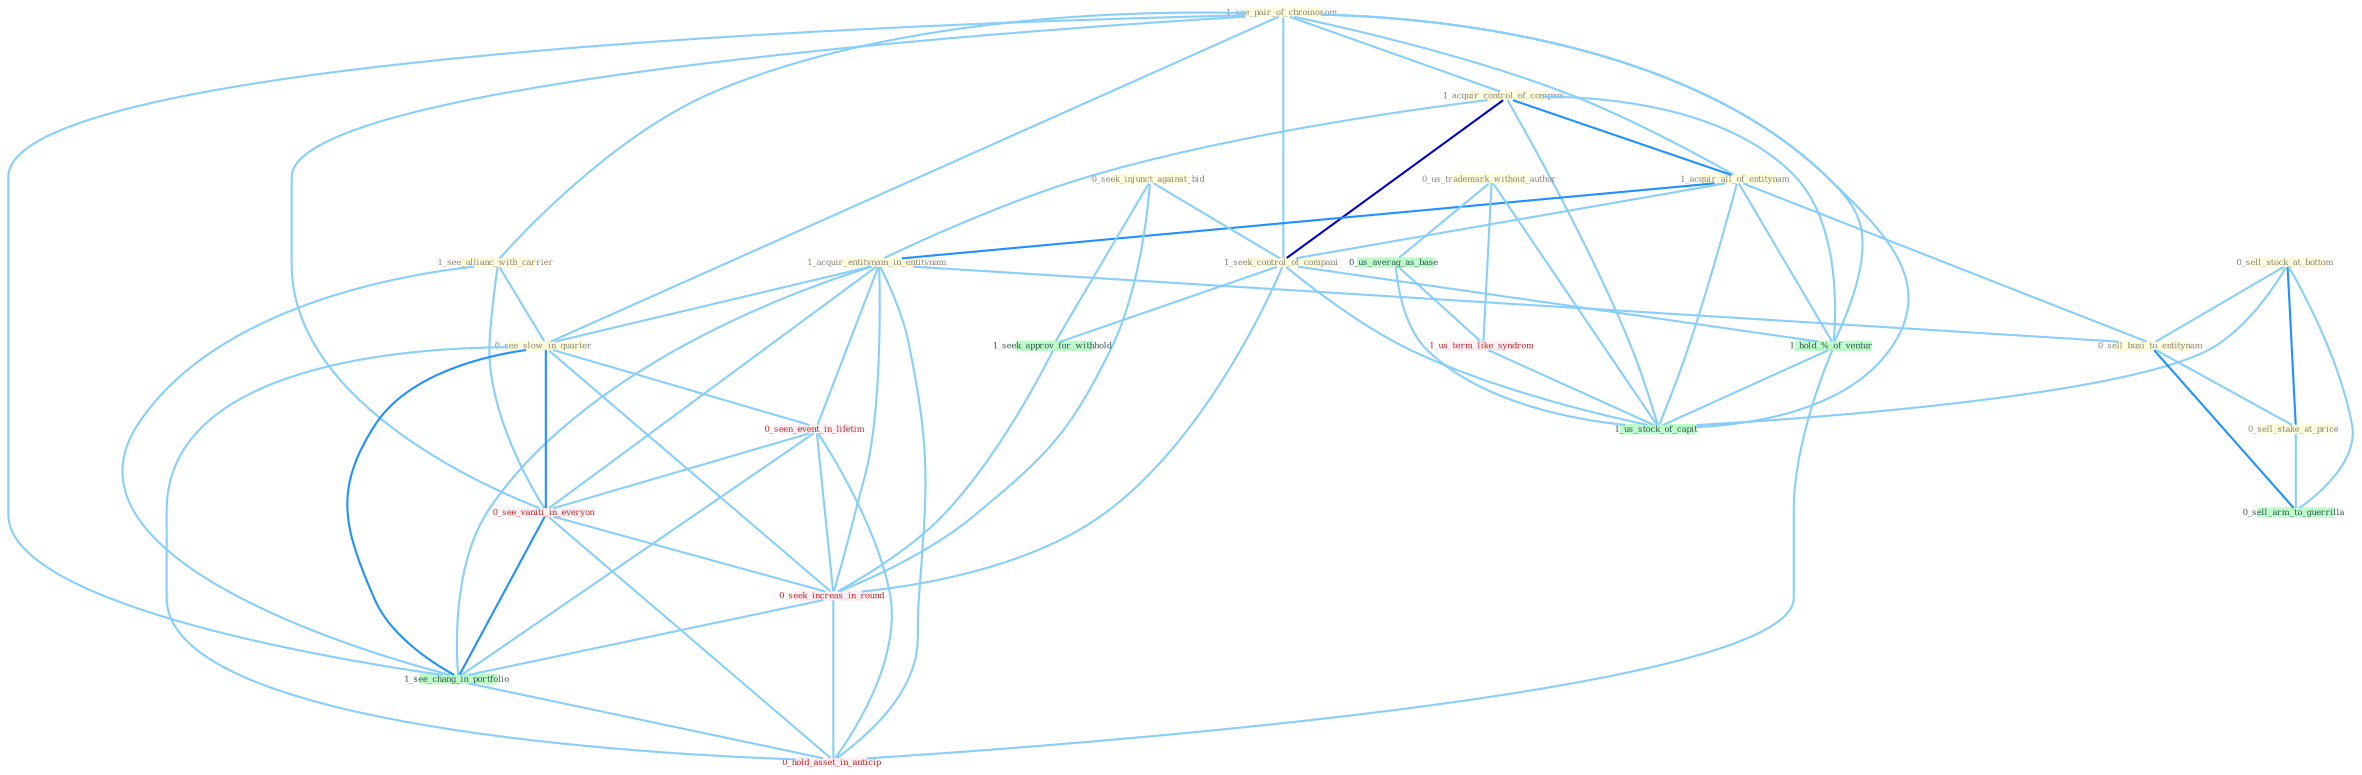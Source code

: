 Graph G{ 
    node
    [shape=polygon,style=filled,width=.5,height=.06,color="#BDFCC9",fixedsize=true,fontsize=4,
    fontcolor="#2f4f4f"];
    {node
    [color="#ffffe0", fontcolor="#8b7d6b"] "1_see_pair_of_chromosom " "1_see_allianc_with_carrier " "1_acquir_control_of_compani " "0_sell_stock_at_bottom " "1_acquir_all_of_entitynam " "1_acquir_entitynam_in_entitynam " "0_us_trademark_without_author " "0_sell_busi_to_entitynam " "0_see_slow_in_quarter " "0_seek_injunct_against_bid " "1_seek_control_of_compani " "0_sell_stake_at_price "}
{node [color="#fff0f5", fontcolor="#b22222"] "0_seen_event_in_lifetim " "1_us_term_like_syndrom " "0_see_vaniti_in_everyon " "0_seek_increas_in_round " "0_hold_asset_in_anticip "}
edge [color="#B0E2FF"];

	"1_see_pair_of_chromosom " -- "1_see_allianc_with_carrier " [w="1", color="#87cefa" ];
	"1_see_pair_of_chromosom " -- "1_acquir_control_of_compani " [w="1", color="#87cefa" ];
	"1_see_pair_of_chromosom " -- "1_acquir_all_of_entitynam " [w="1", color="#87cefa" ];
	"1_see_pair_of_chromosom " -- "0_see_slow_in_quarter " [w="1", color="#87cefa" ];
	"1_see_pair_of_chromosom " -- "1_seek_control_of_compani " [w="1", color="#87cefa" ];
	"1_see_pair_of_chromosom " -- "1_hold_%_of_ventur " [w="1", color="#87cefa" ];
	"1_see_pair_of_chromosom " -- "0_see_vaniti_in_everyon " [w="1", color="#87cefa" ];
	"1_see_pair_of_chromosom " -- "1_us_stock_of_capit " [w="1", color="#87cefa" ];
	"1_see_pair_of_chromosom " -- "1_see_chang_in_portfolio " [w="1", color="#87cefa" ];
	"1_see_allianc_with_carrier " -- "0_see_slow_in_quarter " [w="1", color="#87cefa" ];
	"1_see_allianc_with_carrier " -- "0_see_vaniti_in_everyon " [w="1", color="#87cefa" ];
	"1_see_allianc_with_carrier " -- "1_see_chang_in_portfolio " [w="1", color="#87cefa" ];
	"1_acquir_control_of_compani " -- "1_acquir_all_of_entitynam " [w="2", color="#1e90ff" , len=0.8];
	"1_acquir_control_of_compani " -- "1_acquir_entitynam_in_entitynam " [w="1", color="#87cefa" ];
	"1_acquir_control_of_compani " -- "1_seek_control_of_compani " [w="3", color="#0000cd" , len=0.6];
	"1_acquir_control_of_compani " -- "1_hold_%_of_ventur " [w="1", color="#87cefa" ];
	"1_acquir_control_of_compani " -- "1_us_stock_of_capit " [w="1", color="#87cefa" ];
	"0_sell_stock_at_bottom " -- "0_sell_busi_to_entitynam " [w="1", color="#87cefa" ];
	"0_sell_stock_at_bottom " -- "0_sell_stake_at_price " [w="2", color="#1e90ff" , len=0.8];
	"0_sell_stock_at_bottom " -- "0_sell_arm_to_guerrilla " [w="1", color="#87cefa" ];
	"0_sell_stock_at_bottom " -- "1_us_stock_of_capit " [w="1", color="#87cefa" ];
	"1_acquir_all_of_entitynam " -- "1_acquir_entitynam_in_entitynam " [w="2", color="#1e90ff" , len=0.8];
	"1_acquir_all_of_entitynam " -- "0_sell_busi_to_entitynam " [w="1", color="#87cefa" ];
	"1_acquir_all_of_entitynam " -- "1_seek_control_of_compani " [w="1", color="#87cefa" ];
	"1_acquir_all_of_entitynam " -- "1_hold_%_of_ventur " [w="1", color="#87cefa" ];
	"1_acquir_all_of_entitynam " -- "1_us_stock_of_capit " [w="1", color="#87cefa" ];
	"1_acquir_entitynam_in_entitynam " -- "0_sell_busi_to_entitynam " [w="1", color="#87cefa" ];
	"1_acquir_entitynam_in_entitynam " -- "0_see_slow_in_quarter " [w="1", color="#87cefa" ];
	"1_acquir_entitynam_in_entitynam " -- "0_seen_event_in_lifetim " [w="1", color="#87cefa" ];
	"1_acquir_entitynam_in_entitynam " -- "0_see_vaniti_in_everyon " [w="1", color="#87cefa" ];
	"1_acquir_entitynam_in_entitynam " -- "0_seek_increas_in_round " [w="1", color="#87cefa" ];
	"1_acquir_entitynam_in_entitynam " -- "1_see_chang_in_portfolio " [w="1", color="#87cefa" ];
	"1_acquir_entitynam_in_entitynam " -- "0_hold_asset_in_anticip " [w="1", color="#87cefa" ];
	"0_us_trademark_without_author " -- "0_us_averag_as_base " [w="1", color="#87cefa" ];
	"0_us_trademark_without_author " -- "1_us_term_like_syndrom " [w="1", color="#87cefa" ];
	"0_us_trademark_without_author " -- "1_us_stock_of_capit " [w="1", color="#87cefa" ];
	"0_sell_busi_to_entitynam " -- "0_sell_stake_at_price " [w="1", color="#87cefa" ];
	"0_sell_busi_to_entitynam " -- "0_sell_arm_to_guerrilla " [w="2", color="#1e90ff" , len=0.8];
	"0_see_slow_in_quarter " -- "0_seen_event_in_lifetim " [w="1", color="#87cefa" ];
	"0_see_slow_in_quarter " -- "0_see_vaniti_in_everyon " [w="2", color="#1e90ff" , len=0.8];
	"0_see_slow_in_quarter " -- "0_seek_increas_in_round " [w="1", color="#87cefa" ];
	"0_see_slow_in_quarter " -- "1_see_chang_in_portfolio " [w="2", color="#1e90ff" , len=0.8];
	"0_see_slow_in_quarter " -- "0_hold_asset_in_anticip " [w="1", color="#87cefa" ];
	"0_seek_injunct_against_bid " -- "1_seek_control_of_compani " [w="1", color="#87cefa" ];
	"0_seek_injunct_against_bid " -- "1_seek_approv_for_withhold " [w="1", color="#87cefa" ];
	"0_seek_injunct_against_bid " -- "0_seek_increas_in_round " [w="1", color="#87cefa" ];
	"1_seek_control_of_compani " -- "1_seek_approv_for_withhold " [w="1", color="#87cefa" ];
	"1_seek_control_of_compani " -- "1_hold_%_of_ventur " [w="1", color="#87cefa" ];
	"1_seek_control_of_compani " -- "0_seek_increas_in_round " [w="1", color="#87cefa" ];
	"1_seek_control_of_compani " -- "1_us_stock_of_capit " [w="1", color="#87cefa" ];
	"0_sell_stake_at_price " -- "0_sell_arm_to_guerrilla " [w="1", color="#87cefa" ];
	"0_seen_event_in_lifetim " -- "0_see_vaniti_in_everyon " [w="1", color="#87cefa" ];
	"0_seen_event_in_lifetim " -- "0_seek_increas_in_round " [w="1", color="#87cefa" ];
	"0_seen_event_in_lifetim " -- "1_see_chang_in_portfolio " [w="1", color="#87cefa" ];
	"0_seen_event_in_lifetim " -- "0_hold_asset_in_anticip " [w="1", color="#87cefa" ];
	"0_us_averag_as_base " -- "1_us_term_like_syndrom " [w="1", color="#87cefa" ];
	"0_us_averag_as_base " -- "1_us_stock_of_capit " [w="1", color="#87cefa" ];
	"1_us_term_like_syndrom " -- "1_us_stock_of_capit " [w="1", color="#87cefa" ];
	"1_seek_approv_for_withhold " -- "0_seek_increas_in_round " [w="1", color="#87cefa" ];
	"1_hold_%_of_ventur " -- "1_us_stock_of_capit " [w="1", color="#87cefa" ];
	"1_hold_%_of_ventur " -- "0_hold_asset_in_anticip " [w="1", color="#87cefa" ];
	"0_see_vaniti_in_everyon " -- "0_seek_increas_in_round " [w="1", color="#87cefa" ];
	"0_see_vaniti_in_everyon " -- "1_see_chang_in_portfolio " [w="2", color="#1e90ff" , len=0.8];
	"0_see_vaniti_in_everyon " -- "0_hold_asset_in_anticip " [w="1", color="#87cefa" ];
	"0_seek_increas_in_round " -- "1_see_chang_in_portfolio " [w="1", color="#87cefa" ];
	"0_seek_increas_in_round " -- "0_hold_asset_in_anticip " [w="1", color="#87cefa" ];
	"1_see_chang_in_portfolio " -- "0_hold_asset_in_anticip " [w="1", color="#87cefa" ];
}